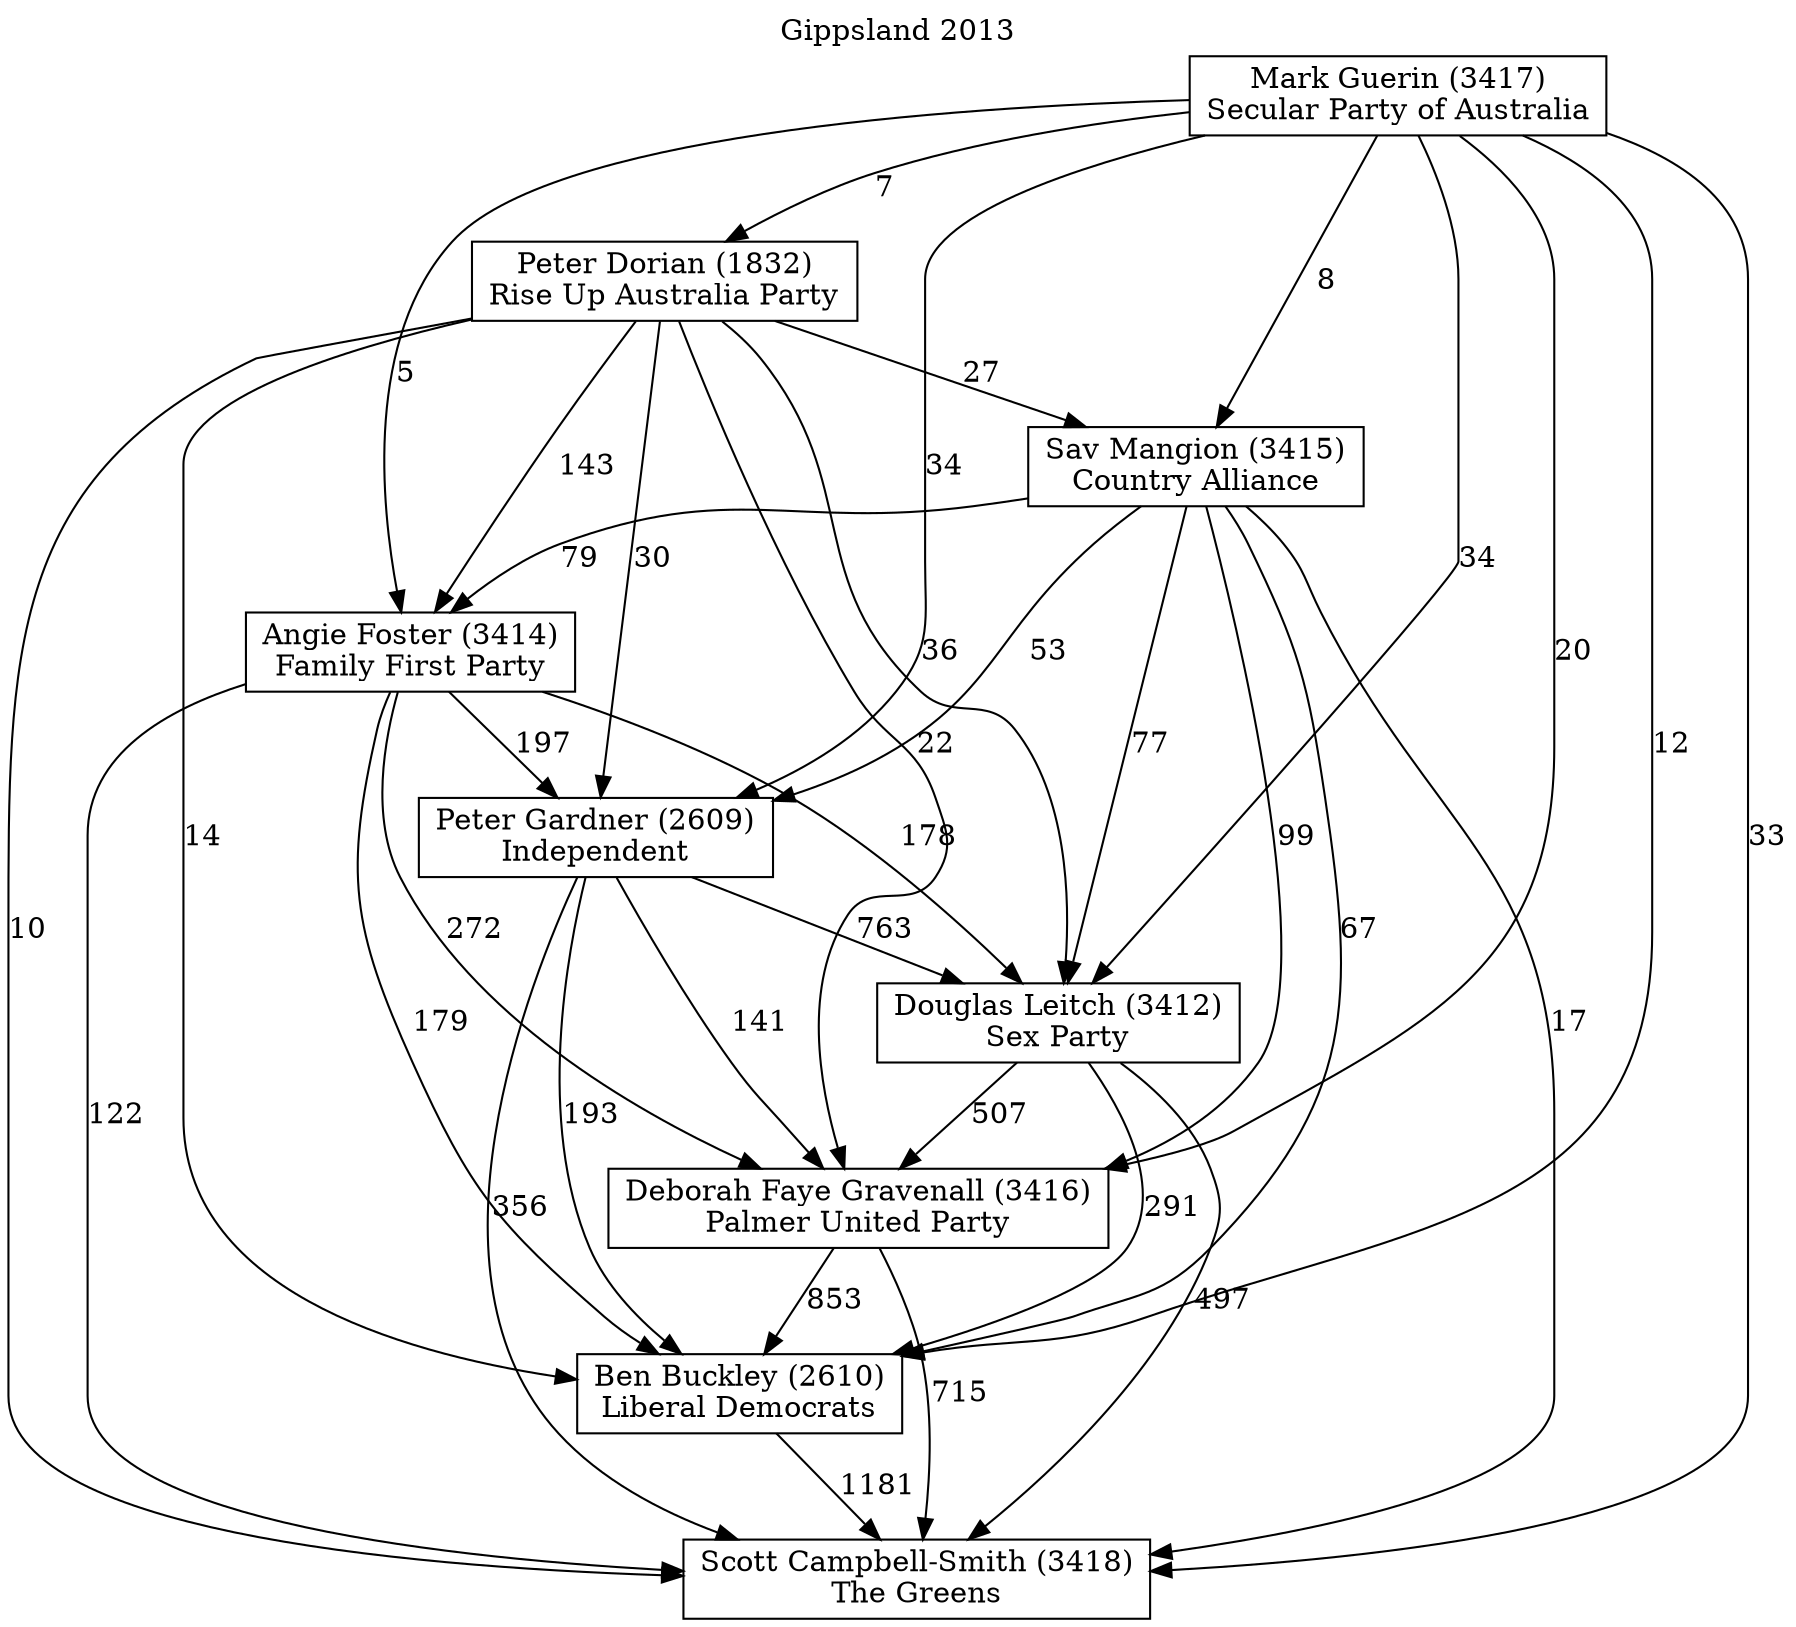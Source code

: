 // House preference flow
digraph "Scott Campbell-Smith (3418)_Gippsland_2013" {
	graph [label="Gippsland 2013" labelloc=t mclimit=10]
	node [shape=box]
	"Scott Campbell-Smith (3418)" [label="Scott Campbell-Smith (3418)
The Greens"]
	"Ben Buckley (2610)" [label="Ben Buckley (2610)
Liberal Democrats"]
	"Deborah Faye Gravenall (3416)" [label="Deborah Faye Gravenall (3416)
Palmer United Party"]
	"Douglas Leitch (3412)" [label="Douglas Leitch (3412)
Sex Party"]
	"Peter Gardner (2609)" [label="Peter Gardner (2609)
Independent"]
	"Angie Foster (3414)" [label="Angie Foster (3414)
Family First Party"]
	"Sav Mangion (3415)" [label="Sav Mangion (3415)
Country Alliance"]
	"Peter Dorian (1832)" [label="Peter Dorian (1832)
Rise Up Australia Party"]
	"Mark Guerin (3417)" [label="Mark Guerin (3417)
Secular Party of Australia"]
	"Scott Campbell-Smith (3418)" [label="Scott Campbell-Smith (3418)
The Greens"]
	"Deborah Faye Gravenall (3416)" [label="Deborah Faye Gravenall (3416)
Palmer United Party"]
	"Douglas Leitch (3412)" [label="Douglas Leitch (3412)
Sex Party"]
	"Peter Gardner (2609)" [label="Peter Gardner (2609)
Independent"]
	"Angie Foster (3414)" [label="Angie Foster (3414)
Family First Party"]
	"Sav Mangion (3415)" [label="Sav Mangion (3415)
Country Alliance"]
	"Peter Dorian (1832)" [label="Peter Dorian (1832)
Rise Up Australia Party"]
	"Mark Guerin (3417)" [label="Mark Guerin (3417)
Secular Party of Australia"]
	"Scott Campbell-Smith (3418)" [label="Scott Campbell-Smith (3418)
The Greens"]
	"Douglas Leitch (3412)" [label="Douglas Leitch (3412)
Sex Party"]
	"Peter Gardner (2609)" [label="Peter Gardner (2609)
Independent"]
	"Angie Foster (3414)" [label="Angie Foster (3414)
Family First Party"]
	"Sav Mangion (3415)" [label="Sav Mangion (3415)
Country Alliance"]
	"Peter Dorian (1832)" [label="Peter Dorian (1832)
Rise Up Australia Party"]
	"Mark Guerin (3417)" [label="Mark Guerin (3417)
Secular Party of Australia"]
	"Scott Campbell-Smith (3418)" [label="Scott Campbell-Smith (3418)
The Greens"]
	"Peter Gardner (2609)" [label="Peter Gardner (2609)
Independent"]
	"Angie Foster (3414)" [label="Angie Foster (3414)
Family First Party"]
	"Sav Mangion (3415)" [label="Sav Mangion (3415)
Country Alliance"]
	"Peter Dorian (1832)" [label="Peter Dorian (1832)
Rise Up Australia Party"]
	"Mark Guerin (3417)" [label="Mark Guerin (3417)
Secular Party of Australia"]
	"Scott Campbell-Smith (3418)" [label="Scott Campbell-Smith (3418)
The Greens"]
	"Angie Foster (3414)" [label="Angie Foster (3414)
Family First Party"]
	"Sav Mangion (3415)" [label="Sav Mangion (3415)
Country Alliance"]
	"Peter Dorian (1832)" [label="Peter Dorian (1832)
Rise Up Australia Party"]
	"Mark Guerin (3417)" [label="Mark Guerin (3417)
Secular Party of Australia"]
	"Scott Campbell-Smith (3418)" [label="Scott Campbell-Smith (3418)
The Greens"]
	"Sav Mangion (3415)" [label="Sav Mangion (3415)
Country Alliance"]
	"Peter Dorian (1832)" [label="Peter Dorian (1832)
Rise Up Australia Party"]
	"Mark Guerin (3417)" [label="Mark Guerin (3417)
Secular Party of Australia"]
	"Scott Campbell-Smith (3418)" [label="Scott Campbell-Smith (3418)
The Greens"]
	"Peter Dorian (1832)" [label="Peter Dorian (1832)
Rise Up Australia Party"]
	"Mark Guerin (3417)" [label="Mark Guerin (3417)
Secular Party of Australia"]
	"Scott Campbell-Smith (3418)" [label="Scott Campbell-Smith (3418)
The Greens"]
	"Mark Guerin (3417)" [label="Mark Guerin (3417)
Secular Party of Australia"]
	"Mark Guerin (3417)" [label="Mark Guerin (3417)
Secular Party of Australia"]
	"Peter Dorian (1832)" [label="Peter Dorian (1832)
Rise Up Australia Party"]
	"Mark Guerin (3417)" [label="Mark Guerin (3417)
Secular Party of Australia"]
	"Mark Guerin (3417)" [label="Mark Guerin (3417)
Secular Party of Australia"]
	"Sav Mangion (3415)" [label="Sav Mangion (3415)
Country Alliance"]
	"Peter Dorian (1832)" [label="Peter Dorian (1832)
Rise Up Australia Party"]
	"Mark Guerin (3417)" [label="Mark Guerin (3417)
Secular Party of Australia"]
	"Sav Mangion (3415)" [label="Sav Mangion (3415)
Country Alliance"]
	"Mark Guerin (3417)" [label="Mark Guerin (3417)
Secular Party of Australia"]
	"Mark Guerin (3417)" [label="Mark Guerin (3417)
Secular Party of Australia"]
	"Peter Dorian (1832)" [label="Peter Dorian (1832)
Rise Up Australia Party"]
	"Mark Guerin (3417)" [label="Mark Guerin (3417)
Secular Party of Australia"]
	"Mark Guerin (3417)" [label="Mark Guerin (3417)
Secular Party of Australia"]
	"Angie Foster (3414)" [label="Angie Foster (3414)
Family First Party"]
	"Sav Mangion (3415)" [label="Sav Mangion (3415)
Country Alliance"]
	"Peter Dorian (1832)" [label="Peter Dorian (1832)
Rise Up Australia Party"]
	"Mark Guerin (3417)" [label="Mark Guerin (3417)
Secular Party of Australia"]
	"Angie Foster (3414)" [label="Angie Foster (3414)
Family First Party"]
	"Peter Dorian (1832)" [label="Peter Dorian (1832)
Rise Up Australia Party"]
	"Mark Guerin (3417)" [label="Mark Guerin (3417)
Secular Party of Australia"]
	"Angie Foster (3414)" [label="Angie Foster (3414)
Family First Party"]
	"Mark Guerin (3417)" [label="Mark Guerin (3417)
Secular Party of Australia"]
	"Mark Guerin (3417)" [label="Mark Guerin (3417)
Secular Party of Australia"]
	"Peter Dorian (1832)" [label="Peter Dorian (1832)
Rise Up Australia Party"]
	"Mark Guerin (3417)" [label="Mark Guerin (3417)
Secular Party of Australia"]
	"Mark Guerin (3417)" [label="Mark Guerin (3417)
Secular Party of Australia"]
	"Sav Mangion (3415)" [label="Sav Mangion (3415)
Country Alliance"]
	"Peter Dorian (1832)" [label="Peter Dorian (1832)
Rise Up Australia Party"]
	"Mark Guerin (3417)" [label="Mark Guerin (3417)
Secular Party of Australia"]
	"Sav Mangion (3415)" [label="Sav Mangion (3415)
Country Alliance"]
	"Mark Guerin (3417)" [label="Mark Guerin (3417)
Secular Party of Australia"]
	"Mark Guerin (3417)" [label="Mark Guerin (3417)
Secular Party of Australia"]
	"Peter Dorian (1832)" [label="Peter Dorian (1832)
Rise Up Australia Party"]
	"Mark Guerin (3417)" [label="Mark Guerin (3417)
Secular Party of Australia"]
	"Mark Guerin (3417)" [label="Mark Guerin (3417)
Secular Party of Australia"]
	"Peter Gardner (2609)" [label="Peter Gardner (2609)
Independent"]
	"Angie Foster (3414)" [label="Angie Foster (3414)
Family First Party"]
	"Sav Mangion (3415)" [label="Sav Mangion (3415)
Country Alliance"]
	"Peter Dorian (1832)" [label="Peter Dorian (1832)
Rise Up Australia Party"]
	"Mark Guerin (3417)" [label="Mark Guerin (3417)
Secular Party of Australia"]
	"Peter Gardner (2609)" [label="Peter Gardner (2609)
Independent"]
	"Sav Mangion (3415)" [label="Sav Mangion (3415)
Country Alliance"]
	"Peter Dorian (1832)" [label="Peter Dorian (1832)
Rise Up Australia Party"]
	"Mark Guerin (3417)" [label="Mark Guerin (3417)
Secular Party of Australia"]
	"Peter Gardner (2609)" [label="Peter Gardner (2609)
Independent"]
	"Peter Dorian (1832)" [label="Peter Dorian (1832)
Rise Up Australia Party"]
	"Mark Guerin (3417)" [label="Mark Guerin (3417)
Secular Party of Australia"]
	"Peter Gardner (2609)" [label="Peter Gardner (2609)
Independent"]
	"Mark Guerin (3417)" [label="Mark Guerin (3417)
Secular Party of Australia"]
	"Mark Guerin (3417)" [label="Mark Guerin (3417)
Secular Party of Australia"]
	"Peter Dorian (1832)" [label="Peter Dorian (1832)
Rise Up Australia Party"]
	"Mark Guerin (3417)" [label="Mark Guerin (3417)
Secular Party of Australia"]
	"Mark Guerin (3417)" [label="Mark Guerin (3417)
Secular Party of Australia"]
	"Sav Mangion (3415)" [label="Sav Mangion (3415)
Country Alliance"]
	"Peter Dorian (1832)" [label="Peter Dorian (1832)
Rise Up Australia Party"]
	"Mark Guerin (3417)" [label="Mark Guerin (3417)
Secular Party of Australia"]
	"Sav Mangion (3415)" [label="Sav Mangion (3415)
Country Alliance"]
	"Mark Guerin (3417)" [label="Mark Guerin (3417)
Secular Party of Australia"]
	"Mark Guerin (3417)" [label="Mark Guerin (3417)
Secular Party of Australia"]
	"Peter Dorian (1832)" [label="Peter Dorian (1832)
Rise Up Australia Party"]
	"Mark Guerin (3417)" [label="Mark Guerin (3417)
Secular Party of Australia"]
	"Mark Guerin (3417)" [label="Mark Guerin (3417)
Secular Party of Australia"]
	"Angie Foster (3414)" [label="Angie Foster (3414)
Family First Party"]
	"Sav Mangion (3415)" [label="Sav Mangion (3415)
Country Alliance"]
	"Peter Dorian (1832)" [label="Peter Dorian (1832)
Rise Up Australia Party"]
	"Mark Guerin (3417)" [label="Mark Guerin (3417)
Secular Party of Australia"]
	"Angie Foster (3414)" [label="Angie Foster (3414)
Family First Party"]
	"Peter Dorian (1832)" [label="Peter Dorian (1832)
Rise Up Australia Party"]
	"Mark Guerin (3417)" [label="Mark Guerin (3417)
Secular Party of Australia"]
	"Angie Foster (3414)" [label="Angie Foster (3414)
Family First Party"]
	"Mark Guerin (3417)" [label="Mark Guerin (3417)
Secular Party of Australia"]
	"Mark Guerin (3417)" [label="Mark Guerin (3417)
Secular Party of Australia"]
	"Peter Dorian (1832)" [label="Peter Dorian (1832)
Rise Up Australia Party"]
	"Mark Guerin (3417)" [label="Mark Guerin (3417)
Secular Party of Australia"]
	"Mark Guerin (3417)" [label="Mark Guerin (3417)
Secular Party of Australia"]
	"Sav Mangion (3415)" [label="Sav Mangion (3415)
Country Alliance"]
	"Peter Dorian (1832)" [label="Peter Dorian (1832)
Rise Up Australia Party"]
	"Mark Guerin (3417)" [label="Mark Guerin (3417)
Secular Party of Australia"]
	"Sav Mangion (3415)" [label="Sav Mangion (3415)
Country Alliance"]
	"Mark Guerin (3417)" [label="Mark Guerin (3417)
Secular Party of Australia"]
	"Mark Guerin (3417)" [label="Mark Guerin (3417)
Secular Party of Australia"]
	"Peter Dorian (1832)" [label="Peter Dorian (1832)
Rise Up Australia Party"]
	"Mark Guerin (3417)" [label="Mark Guerin (3417)
Secular Party of Australia"]
	"Mark Guerin (3417)" [label="Mark Guerin (3417)
Secular Party of Australia"]
	"Douglas Leitch (3412)" [label="Douglas Leitch (3412)
Sex Party"]
	"Peter Gardner (2609)" [label="Peter Gardner (2609)
Independent"]
	"Angie Foster (3414)" [label="Angie Foster (3414)
Family First Party"]
	"Sav Mangion (3415)" [label="Sav Mangion (3415)
Country Alliance"]
	"Peter Dorian (1832)" [label="Peter Dorian (1832)
Rise Up Australia Party"]
	"Mark Guerin (3417)" [label="Mark Guerin (3417)
Secular Party of Australia"]
	"Douglas Leitch (3412)" [label="Douglas Leitch (3412)
Sex Party"]
	"Angie Foster (3414)" [label="Angie Foster (3414)
Family First Party"]
	"Sav Mangion (3415)" [label="Sav Mangion (3415)
Country Alliance"]
	"Peter Dorian (1832)" [label="Peter Dorian (1832)
Rise Up Australia Party"]
	"Mark Guerin (3417)" [label="Mark Guerin (3417)
Secular Party of Australia"]
	"Douglas Leitch (3412)" [label="Douglas Leitch (3412)
Sex Party"]
	"Sav Mangion (3415)" [label="Sav Mangion (3415)
Country Alliance"]
	"Peter Dorian (1832)" [label="Peter Dorian (1832)
Rise Up Australia Party"]
	"Mark Guerin (3417)" [label="Mark Guerin (3417)
Secular Party of Australia"]
	"Douglas Leitch (3412)" [label="Douglas Leitch (3412)
Sex Party"]
	"Peter Dorian (1832)" [label="Peter Dorian (1832)
Rise Up Australia Party"]
	"Mark Guerin (3417)" [label="Mark Guerin (3417)
Secular Party of Australia"]
	"Douglas Leitch (3412)" [label="Douglas Leitch (3412)
Sex Party"]
	"Mark Guerin (3417)" [label="Mark Guerin (3417)
Secular Party of Australia"]
	"Mark Guerin (3417)" [label="Mark Guerin (3417)
Secular Party of Australia"]
	"Peter Dorian (1832)" [label="Peter Dorian (1832)
Rise Up Australia Party"]
	"Mark Guerin (3417)" [label="Mark Guerin (3417)
Secular Party of Australia"]
	"Mark Guerin (3417)" [label="Mark Guerin (3417)
Secular Party of Australia"]
	"Sav Mangion (3415)" [label="Sav Mangion (3415)
Country Alliance"]
	"Peter Dorian (1832)" [label="Peter Dorian (1832)
Rise Up Australia Party"]
	"Mark Guerin (3417)" [label="Mark Guerin (3417)
Secular Party of Australia"]
	"Sav Mangion (3415)" [label="Sav Mangion (3415)
Country Alliance"]
	"Mark Guerin (3417)" [label="Mark Guerin (3417)
Secular Party of Australia"]
	"Mark Guerin (3417)" [label="Mark Guerin (3417)
Secular Party of Australia"]
	"Peter Dorian (1832)" [label="Peter Dorian (1832)
Rise Up Australia Party"]
	"Mark Guerin (3417)" [label="Mark Guerin (3417)
Secular Party of Australia"]
	"Mark Guerin (3417)" [label="Mark Guerin (3417)
Secular Party of Australia"]
	"Angie Foster (3414)" [label="Angie Foster (3414)
Family First Party"]
	"Sav Mangion (3415)" [label="Sav Mangion (3415)
Country Alliance"]
	"Peter Dorian (1832)" [label="Peter Dorian (1832)
Rise Up Australia Party"]
	"Mark Guerin (3417)" [label="Mark Guerin (3417)
Secular Party of Australia"]
	"Angie Foster (3414)" [label="Angie Foster (3414)
Family First Party"]
	"Peter Dorian (1832)" [label="Peter Dorian (1832)
Rise Up Australia Party"]
	"Mark Guerin (3417)" [label="Mark Guerin (3417)
Secular Party of Australia"]
	"Angie Foster (3414)" [label="Angie Foster (3414)
Family First Party"]
	"Mark Guerin (3417)" [label="Mark Guerin (3417)
Secular Party of Australia"]
	"Mark Guerin (3417)" [label="Mark Guerin (3417)
Secular Party of Australia"]
	"Peter Dorian (1832)" [label="Peter Dorian (1832)
Rise Up Australia Party"]
	"Mark Guerin (3417)" [label="Mark Guerin (3417)
Secular Party of Australia"]
	"Mark Guerin (3417)" [label="Mark Guerin (3417)
Secular Party of Australia"]
	"Sav Mangion (3415)" [label="Sav Mangion (3415)
Country Alliance"]
	"Peter Dorian (1832)" [label="Peter Dorian (1832)
Rise Up Australia Party"]
	"Mark Guerin (3417)" [label="Mark Guerin (3417)
Secular Party of Australia"]
	"Sav Mangion (3415)" [label="Sav Mangion (3415)
Country Alliance"]
	"Mark Guerin (3417)" [label="Mark Guerin (3417)
Secular Party of Australia"]
	"Mark Guerin (3417)" [label="Mark Guerin (3417)
Secular Party of Australia"]
	"Peter Dorian (1832)" [label="Peter Dorian (1832)
Rise Up Australia Party"]
	"Mark Guerin (3417)" [label="Mark Guerin (3417)
Secular Party of Australia"]
	"Mark Guerin (3417)" [label="Mark Guerin (3417)
Secular Party of Australia"]
	"Peter Gardner (2609)" [label="Peter Gardner (2609)
Independent"]
	"Angie Foster (3414)" [label="Angie Foster (3414)
Family First Party"]
	"Sav Mangion (3415)" [label="Sav Mangion (3415)
Country Alliance"]
	"Peter Dorian (1832)" [label="Peter Dorian (1832)
Rise Up Australia Party"]
	"Mark Guerin (3417)" [label="Mark Guerin (3417)
Secular Party of Australia"]
	"Peter Gardner (2609)" [label="Peter Gardner (2609)
Independent"]
	"Sav Mangion (3415)" [label="Sav Mangion (3415)
Country Alliance"]
	"Peter Dorian (1832)" [label="Peter Dorian (1832)
Rise Up Australia Party"]
	"Mark Guerin (3417)" [label="Mark Guerin (3417)
Secular Party of Australia"]
	"Peter Gardner (2609)" [label="Peter Gardner (2609)
Independent"]
	"Peter Dorian (1832)" [label="Peter Dorian (1832)
Rise Up Australia Party"]
	"Mark Guerin (3417)" [label="Mark Guerin (3417)
Secular Party of Australia"]
	"Peter Gardner (2609)" [label="Peter Gardner (2609)
Independent"]
	"Mark Guerin (3417)" [label="Mark Guerin (3417)
Secular Party of Australia"]
	"Mark Guerin (3417)" [label="Mark Guerin (3417)
Secular Party of Australia"]
	"Peter Dorian (1832)" [label="Peter Dorian (1832)
Rise Up Australia Party"]
	"Mark Guerin (3417)" [label="Mark Guerin (3417)
Secular Party of Australia"]
	"Mark Guerin (3417)" [label="Mark Guerin (3417)
Secular Party of Australia"]
	"Sav Mangion (3415)" [label="Sav Mangion (3415)
Country Alliance"]
	"Peter Dorian (1832)" [label="Peter Dorian (1832)
Rise Up Australia Party"]
	"Mark Guerin (3417)" [label="Mark Guerin (3417)
Secular Party of Australia"]
	"Sav Mangion (3415)" [label="Sav Mangion (3415)
Country Alliance"]
	"Mark Guerin (3417)" [label="Mark Guerin (3417)
Secular Party of Australia"]
	"Mark Guerin (3417)" [label="Mark Guerin (3417)
Secular Party of Australia"]
	"Peter Dorian (1832)" [label="Peter Dorian (1832)
Rise Up Australia Party"]
	"Mark Guerin (3417)" [label="Mark Guerin (3417)
Secular Party of Australia"]
	"Mark Guerin (3417)" [label="Mark Guerin (3417)
Secular Party of Australia"]
	"Angie Foster (3414)" [label="Angie Foster (3414)
Family First Party"]
	"Sav Mangion (3415)" [label="Sav Mangion (3415)
Country Alliance"]
	"Peter Dorian (1832)" [label="Peter Dorian (1832)
Rise Up Australia Party"]
	"Mark Guerin (3417)" [label="Mark Guerin (3417)
Secular Party of Australia"]
	"Angie Foster (3414)" [label="Angie Foster (3414)
Family First Party"]
	"Peter Dorian (1832)" [label="Peter Dorian (1832)
Rise Up Australia Party"]
	"Mark Guerin (3417)" [label="Mark Guerin (3417)
Secular Party of Australia"]
	"Angie Foster (3414)" [label="Angie Foster (3414)
Family First Party"]
	"Mark Guerin (3417)" [label="Mark Guerin (3417)
Secular Party of Australia"]
	"Mark Guerin (3417)" [label="Mark Guerin (3417)
Secular Party of Australia"]
	"Peter Dorian (1832)" [label="Peter Dorian (1832)
Rise Up Australia Party"]
	"Mark Guerin (3417)" [label="Mark Guerin (3417)
Secular Party of Australia"]
	"Mark Guerin (3417)" [label="Mark Guerin (3417)
Secular Party of Australia"]
	"Sav Mangion (3415)" [label="Sav Mangion (3415)
Country Alliance"]
	"Peter Dorian (1832)" [label="Peter Dorian (1832)
Rise Up Australia Party"]
	"Mark Guerin (3417)" [label="Mark Guerin (3417)
Secular Party of Australia"]
	"Sav Mangion (3415)" [label="Sav Mangion (3415)
Country Alliance"]
	"Mark Guerin (3417)" [label="Mark Guerin (3417)
Secular Party of Australia"]
	"Mark Guerin (3417)" [label="Mark Guerin (3417)
Secular Party of Australia"]
	"Peter Dorian (1832)" [label="Peter Dorian (1832)
Rise Up Australia Party"]
	"Mark Guerin (3417)" [label="Mark Guerin (3417)
Secular Party of Australia"]
	"Mark Guerin (3417)" [label="Mark Guerin (3417)
Secular Party of Australia"]
	"Deborah Faye Gravenall (3416)" [label="Deborah Faye Gravenall (3416)
Palmer United Party"]
	"Douglas Leitch (3412)" [label="Douglas Leitch (3412)
Sex Party"]
	"Peter Gardner (2609)" [label="Peter Gardner (2609)
Independent"]
	"Angie Foster (3414)" [label="Angie Foster (3414)
Family First Party"]
	"Sav Mangion (3415)" [label="Sav Mangion (3415)
Country Alliance"]
	"Peter Dorian (1832)" [label="Peter Dorian (1832)
Rise Up Australia Party"]
	"Mark Guerin (3417)" [label="Mark Guerin (3417)
Secular Party of Australia"]
	"Deborah Faye Gravenall (3416)" [label="Deborah Faye Gravenall (3416)
Palmer United Party"]
	"Peter Gardner (2609)" [label="Peter Gardner (2609)
Independent"]
	"Angie Foster (3414)" [label="Angie Foster (3414)
Family First Party"]
	"Sav Mangion (3415)" [label="Sav Mangion (3415)
Country Alliance"]
	"Peter Dorian (1832)" [label="Peter Dorian (1832)
Rise Up Australia Party"]
	"Mark Guerin (3417)" [label="Mark Guerin (3417)
Secular Party of Australia"]
	"Deborah Faye Gravenall (3416)" [label="Deborah Faye Gravenall (3416)
Palmer United Party"]
	"Angie Foster (3414)" [label="Angie Foster (3414)
Family First Party"]
	"Sav Mangion (3415)" [label="Sav Mangion (3415)
Country Alliance"]
	"Peter Dorian (1832)" [label="Peter Dorian (1832)
Rise Up Australia Party"]
	"Mark Guerin (3417)" [label="Mark Guerin (3417)
Secular Party of Australia"]
	"Deborah Faye Gravenall (3416)" [label="Deborah Faye Gravenall (3416)
Palmer United Party"]
	"Sav Mangion (3415)" [label="Sav Mangion (3415)
Country Alliance"]
	"Peter Dorian (1832)" [label="Peter Dorian (1832)
Rise Up Australia Party"]
	"Mark Guerin (3417)" [label="Mark Guerin (3417)
Secular Party of Australia"]
	"Deborah Faye Gravenall (3416)" [label="Deborah Faye Gravenall (3416)
Palmer United Party"]
	"Peter Dorian (1832)" [label="Peter Dorian (1832)
Rise Up Australia Party"]
	"Mark Guerin (3417)" [label="Mark Guerin (3417)
Secular Party of Australia"]
	"Deborah Faye Gravenall (3416)" [label="Deborah Faye Gravenall (3416)
Palmer United Party"]
	"Mark Guerin (3417)" [label="Mark Guerin (3417)
Secular Party of Australia"]
	"Mark Guerin (3417)" [label="Mark Guerin (3417)
Secular Party of Australia"]
	"Peter Dorian (1832)" [label="Peter Dorian (1832)
Rise Up Australia Party"]
	"Mark Guerin (3417)" [label="Mark Guerin (3417)
Secular Party of Australia"]
	"Mark Guerin (3417)" [label="Mark Guerin (3417)
Secular Party of Australia"]
	"Sav Mangion (3415)" [label="Sav Mangion (3415)
Country Alliance"]
	"Peter Dorian (1832)" [label="Peter Dorian (1832)
Rise Up Australia Party"]
	"Mark Guerin (3417)" [label="Mark Guerin (3417)
Secular Party of Australia"]
	"Sav Mangion (3415)" [label="Sav Mangion (3415)
Country Alliance"]
	"Mark Guerin (3417)" [label="Mark Guerin (3417)
Secular Party of Australia"]
	"Mark Guerin (3417)" [label="Mark Guerin (3417)
Secular Party of Australia"]
	"Peter Dorian (1832)" [label="Peter Dorian (1832)
Rise Up Australia Party"]
	"Mark Guerin (3417)" [label="Mark Guerin (3417)
Secular Party of Australia"]
	"Mark Guerin (3417)" [label="Mark Guerin (3417)
Secular Party of Australia"]
	"Angie Foster (3414)" [label="Angie Foster (3414)
Family First Party"]
	"Sav Mangion (3415)" [label="Sav Mangion (3415)
Country Alliance"]
	"Peter Dorian (1832)" [label="Peter Dorian (1832)
Rise Up Australia Party"]
	"Mark Guerin (3417)" [label="Mark Guerin (3417)
Secular Party of Australia"]
	"Angie Foster (3414)" [label="Angie Foster (3414)
Family First Party"]
	"Peter Dorian (1832)" [label="Peter Dorian (1832)
Rise Up Australia Party"]
	"Mark Guerin (3417)" [label="Mark Guerin (3417)
Secular Party of Australia"]
	"Angie Foster (3414)" [label="Angie Foster (3414)
Family First Party"]
	"Mark Guerin (3417)" [label="Mark Guerin (3417)
Secular Party of Australia"]
	"Mark Guerin (3417)" [label="Mark Guerin (3417)
Secular Party of Australia"]
	"Peter Dorian (1832)" [label="Peter Dorian (1832)
Rise Up Australia Party"]
	"Mark Guerin (3417)" [label="Mark Guerin (3417)
Secular Party of Australia"]
	"Mark Guerin (3417)" [label="Mark Guerin (3417)
Secular Party of Australia"]
	"Sav Mangion (3415)" [label="Sav Mangion (3415)
Country Alliance"]
	"Peter Dorian (1832)" [label="Peter Dorian (1832)
Rise Up Australia Party"]
	"Mark Guerin (3417)" [label="Mark Guerin (3417)
Secular Party of Australia"]
	"Sav Mangion (3415)" [label="Sav Mangion (3415)
Country Alliance"]
	"Mark Guerin (3417)" [label="Mark Guerin (3417)
Secular Party of Australia"]
	"Mark Guerin (3417)" [label="Mark Guerin (3417)
Secular Party of Australia"]
	"Peter Dorian (1832)" [label="Peter Dorian (1832)
Rise Up Australia Party"]
	"Mark Guerin (3417)" [label="Mark Guerin (3417)
Secular Party of Australia"]
	"Mark Guerin (3417)" [label="Mark Guerin (3417)
Secular Party of Australia"]
	"Peter Gardner (2609)" [label="Peter Gardner (2609)
Independent"]
	"Angie Foster (3414)" [label="Angie Foster (3414)
Family First Party"]
	"Sav Mangion (3415)" [label="Sav Mangion (3415)
Country Alliance"]
	"Peter Dorian (1832)" [label="Peter Dorian (1832)
Rise Up Australia Party"]
	"Mark Guerin (3417)" [label="Mark Guerin (3417)
Secular Party of Australia"]
	"Peter Gardner (2609)" [label="Peter Gardner (2609)
Independent"]
	"Sav Mangion (3415)" [label="Sav Mangion (3415)
Country Alliance"]
	"Peter Dorian (1832)" [label="Peter Dorian (1832)
Rise Up Australia Party"]
	"Mark Guerin (3417)" [label="Mark Guerin (3417)
Secular Party of Australia"]
	"Peter Gardner (2609)" [label="Peter Gardner (2609)
Independent"]
	"Peter Dorian (1832)" [label="Peter Dorian (1832)
Rise Up Australia Party"]
	"Mark Guerin (3417)" [label="Mark Guerin (3417)
Secular Party of Australia"]
	"Peter Gardner (2609)" [label="Peter Gardner (2609)
Independent"]
	"Mark Guerin (3417)" [label="Mark Guerin (3417)
Secular Party of Australia"]
	"Mark Guerin (3417)" [label="Mark Guerin (3417)
Secular Party of Australia"]
	"Peter Dorian (1832)" [label="Peter Dorian (1832)
Rise Up Australia Party"]
	"Mark Guerin (3417)" [label="Mark Guerin (3417)
Secular Party of Australia"]
	"Mark Guerin (3417)" [label="Mark Guerin (3417)
Secular Party of Australia"]
	"Sav Mangion (3415)" [label="Sav Mangion (3415)
Country Alliance"]
	"Peter Dorian (1832)" [label="Peter Dorian (1832)
Rise Up Australia Party"]
	"Mark Guerin (3417)" [label="Mark Guerin (3417)
Secular Party of Australia"]
	"Sav Mangion (3415)" [label="Sav Mangion (3415)
Country Alliance"]
	"Mark Guerin (3417)" [label="Mark Guerin (3417)
Secular Party of Australia"]
	"Mark Guerin (3417)" [label="Mark Guerin (3417)
Secular Party of Australia"]
	"Peter Dorian (1832)" [label="Peter Dorian (1832)
Rise Up Australia Party"]
	"Mark Guerin (3417)" [label="Mark Guerin (3417)
Secular Party of Australia"]
	"Mark Guerin (3417)" [label="Mark Guerin (3417)
Secular Party of Australia"]
	"Angie Foster (3414)" [label="Angie Foster (3414)
Family First Party"]
	"Sav Mangion (3415)" [label="Sav Mangion (3415)
Country Alliance"]
	"Peter Dorian (1832)" [label="Peter Dorian (1832)
Rise Up Australia Party"]
	"Mark Guerin (3417)" [label="Mark Guerin (3417)
Secular Party of Australia"]
	"Angie Foster (3414)" [label="Angie Foster (3414)
Family First Party"]
	"Peter Dorian (1832)" [label="Peter Dorian (1832)
Rise Up Australia Party"]
	"Mark Guerin (3417)" [label="Mark Guerin (3417)
Secular Party of Australia"]
	"Angie Foster (3414)" [label="Angie Foster (3414)
Family First Party"]
	"Mark Guerin (3417)" [label="Mark Guerin (3417)
Secular Party of Australia"]
	"Mark Guerin (3417)" [label="Mark Guerin (3417)
Secular Party of Australia"]
	"Peter Dorian (1832)" [label="Peter Dorian (1832)
Rise Up Australia Party"]
	"Mark Guerin (3417)" [label="Mark Guerin (3417)
Secular Party of Australia"]
	"Mark Guerin (3417)" [label="Mark Guerin (3417)
Secular Party of Australia"]
	"Sav Mangion (3415)" [label="Sav Mangion (3415)
Country Alliance"]
	"Peter Dorian (1832)" [label="Peter Dorian (1832)
Rise Up Australia Party"]
	"Mark Guerin (3417)" [label="Mark Guerin (3417)
Secular Party of Australia"]
	"Sav Mangion (3415)" [label="Sav Mangion (3415)
Country Alliance"]
	"Mark Guerin (3417)" [label="Mark Guerin (3417)
Secular Party of Australia"]
	"Mark Guerin (3417)" [label="Mark Guerin (3417)
Secular Party of Australia"]
	"Peter Dorian (1832)" [label="Peter Dorian (1832)
Rise Up Australia Party"]
	"Mark Guerin (3417)" [label="Mark Guerin (3417)
Secular Party of Australia"]
	"Mark Guerin (3417)" [label="Mark Guerin (3417)
Secular Party of Australia"]
	"Douglas Leitch (3412)" [label="Douglas Leitch (3412)
Sex Party"]
	"Peter Gardner (2609)" [label="Peter Gardner (2609)
Independent"]
	"Angie Foster (3414)" [label="Angie Foster (3414)
Family First Party"]
	"Sav Mangion (3415)" [label="Sav Mangion (3415)
Country Alliance"]
	"Peter Dorian (1832)" [label="Peter Dorian (1832)
Rise Up Australia Party"]
	"Mark Guerin (3417)" [label="Mark Guerin (3417)
Secular Party of Australia"]
	"Douglas Leitch (3412)" [label="Douglas Leitch (3412)
Sex Party"]
	"Angie Foster (3414)" [label="Angie Foster (3414)
Family First Party"]
	"Sav Mangion (3415)" [label="Sav Mangion (3415)
Country Alliance"]
	"Peter Dorian (1832)" [label="Peter Dorian (1832)
Rise Up Australia Party"]
	"Mark Guerin (3417)" [label="Mark Guerin (3417)
Secular Party of Australia"]
	"Douglas Leitch (3412)" [label="Douglas Leitch (3412)
Sex Party"]
	"Sav Mangion (3415)" [label="Sav Mangion (3415)
Country Alliance"]
	"Peter Dorian (1832)" [label="Peter Dorian (1832)
Rise Up Australia Party"]
	"Mark Guerin (3417)" [label="Mark Guerin (3417)
Secular Party of Australia"]
	"Douglas Leitch (3412)" [label="Douglas Leitch (3412)
Sex Party"]
	"Peter Dorian (1832)" [label="Peter Dorian (1832)
Rise Up Australia Party"]
	"Mark Guerin (3417)" [label="Mark Guerin (3417)
Secular Party of Australia"]
	"Douglas Leitch (3412)" [label="Douglas Leitch (3412)
Sex Party"]
	"Mark Guerin (3417)" [label="Mark Guerin (3417)
Secular Party of Australia"]
	"Mark Guerin (3417)" [label="Mark Guerin (3417)
Secular Party of Australia"]
	"Peter Dorian (1832)" [label="Peter Dorian (1832)
Rise Up Australia Party"]
	"Mark Guerin (3417)" [label="Mark Guerin (3417)
Secular Party of Australia"]
	"Mark Guerin (3417)" [label="Mark Guerin (3417)
Secular Party of Australia"]
	"Sav Mangion (3415)" [label="Sav Mangion (3415)
Country Alliance"]
	"Peter Dorian (1832)" [label="Peter Dorian (1832)
Rise Up Australia Party"]
	"Mark Guerin (3417)" [label="Mark Guerin (3417)
Secular Party of Australia"]
	"Sav Mangion (3415)" [label="Sav Mangion (3415)
Country Alliance"]
	"Mark Guerin (3417)" [label="Mark Guerin (3417)
Secular Party of Australia"]
	"Mark Guerin (3417)" [label="Mark Guerin (3417)
Secular Party of Australia"]
	"Peter Dorian (1832)" [label="Peter Dorian (1832)
Rise Up Australia Party"]
	"Mark Guerin (3417)" [label="Mark Guerin (3417)
Secular Party of Australia"]
	"Mark Guerin (3417)" [label="Mark Guerin (3417)
Secular Party of Australia"]
	"Angie Foster (3414)" [label="Angie Foster (3414)
Family First Party"]
	"Sav Mangion (3415)" [label="Sav Mangion (3415)
Country Alliance"]
	"Peter Dorian (1832)" [label="Peter Dorian (1832)
Rise Up Australia Party"]
	"Mark Guerin (3417)" [label="Mark Guerin (3417)
Secular Party of Australia"]
	"Angie Foster (3414)" [label="Angie Foster (3414)
Family First Party"]
	"Peter Dorian (1832)" [label="Peter Dorian (1832)
Rise Up Australia Party"]
	"Mark Guerin (3417)" [label="Mark Guerin (3417)
Secular Party of Australia"]
	"Angie Foster (3414)" [label="Angie Foster (3414)
Family First Party"]
	"Mark Guerin (3417)" [label="Mark Guerin (3417)
Secular Party of Australia"]
	"Mark Guerin (3417)" [label="Mark Guerin (3417)
Secular Party of Australia"]
	"Peter Dorian (1832)" [label="Peter Dorian (1832)
Rise Up Australia Party"]
	"Mark Guerin (3417)" [label="Mark Guerin (3417)
Secular Party of Australia"]
	"Mark Guerin (3417)" [label="Mark Guerin (3417)
Secular Party of Australia"]
	"Sav Mangion (3415)" [label="Sav Mangion (3415)
Country Alliance"]
	"Peter Dorian (1832)" [label="Peter Dorian (1832)
Rise Up Australia Party"]
	"Mark Guerin (3417)" [label="Mark Guerin (3417)
Secular Party of Australia"]
	"Sav Mangion (3415)" [label="Sav Mangion (3415)
Country Alliance"]
	"Mark Guerin (3417)" [label="Mark Guerin (3417)
Secular Party of Australia"]
	"Mark Guerin (3417)" [label="Mark Guerin (3417)
Secular Party of Australia"]
	"Peter Dorian (1832)" [label="Peter Dorian (1832)
Rise Up Australia Party"]
	"Mark Guerin (3417)" [label="Mark Guerin (3417)
Secular Party of Australia"]
	"Mark Guerin (3417)" [label="Mark Guerin (3417)
Secular Party of Australia"]
	"Peter Gardner (2609)" [label="Peter Gardner (2609)
Independent"]
	"Angie Foster (3414)" [label="Angie Foster (3414)
Family First Party"]
	"Sav Mangion (3415)" [label="Sav Mangion (3415)
Country Alliance"]
	"Peter Dorian (1832)" [label="Peter Dorian (1832)
Rise Up Australia Party"]
	"Mark Guerin (3417)" [label="Mark Guerin (3417)
Secular Party of Australia"]
	"Peter Gardner (2609)" [label="Peter Gardner (2609)
Independent"]
	"Sav Mangion (3415)" [label="Sav Mangion (3415)
Country Alliance"]
	"Peter Dorian (1832)" [label="Peter Dorian (1832)
Rise Up Australia Party"]
	"Mark Guerin (3417)" [label="Mark Guerin (3417)
Secular Party of Australia"]
	"Peter Gardner (2609)" [label="Peter Gardner (2609)
Independent"]
	"Peter Dorian (1832)" [label="Peter Dorian (1832)
Rise Up Australia Party"]
	"Mark Guerin (3417)" [label="Mark Guerin (3417)
Secular Party of Australia"]
	"Peter Gardner (2609)" [label="Peter Gardner (2609)
Independent"]
	"Mark Guerin (3417)" [label="Mark Guerin (3417)
Secular Party of Australia"]
	"Mark Guerin (3417)" [label="Mark Guerin (3417)
Secular Party of Australia"]
	"Peter Dorian (1832)" [label="Peter Dorian (1832)
Rise Up Australia Party"]
	"Mark Guerin (3417)" [label="Mark Guerin (3417)
Secular Party of Australia"]
	"Mark Guerin (3417)" [label="Mark Guerin (3417)
Secular Party of Australia"]
	"Sav Mangion (3415)" [label="Sav Mangion (3415)
Country Alliance"]
	"Peter Dorian (1832)" [label="Peter Dorian (1832)
Rise Up Australia Party"]
	"Mark Guerin (3417)" [label="Mark Guerin (3417)
Secular Party of Australia"]
	"Sav Mangion (3415)" [label="Sav Mangion (3415)
Country Alliance"]
	"Mark Guerin (3417)" [label="Mark Guerin (3417)
Secular Party of Australia"]
	"Mark Guerin (3417)" [label="Mark Guerin (3417)
Secular Party of Australia"]
	"Peter Dorian (1832)" [label="Peter Dorian (1832)
Rise Up Australia Party"]
	"Mark Guerin (3417)" [label="Mark Guerin (3417)
Secular Party of Australia"]
	"Mark Guerin (3417)" [label="Mark Guerin (3417)
Secular Party of Australia"]
	"Angie Foster (3414)" [label="Angie Foster (3414)
Family First Party"]
	"Sav Mangion (3415)" [label="Sav Mangion (3415)
Country Alliance"]
	"Peter Dorian (1832)" [label="Peter Dorian (1832)
Rise Up Australia Party"]
	"Mark Guerin (3417)" [label="Mark Guerin (3417)
Secular Party of Australia"]
	"Angie Foster (3414)" [label="Angie Foster (3414)
Family First Party"]
	"Peter Dorian (1832)" [label="Peter Dorian (1832)
Rise Up Australia Party"]
	"Mark Guerin (3417)" [label="Mark Guerin (3417)
Secular Party of Australia"]
	"Angie Foster (3414)" [label="Angie Foster (3414)
Family First Party"]
	"Mark Guerin (3417)" [label="Mark Guerin (3417)
Secular Party of Australia"]
	"Mark Guerin (3417)" [label="Mark Guerin (3417)
Secular Party of Australia"]
	"Peter Dorian (1832)" [label="Peter Dorian (1832)
Rise Up Australia Party"]
	"Mark Guerin (3417)" [label="Mark Guerin (3417)
Secular Party of Australia"]
	"Mark Guerin (3417)" [label="Mark Guerin (3417)
Secular Party of Australia"]
	"Sav Mangion (3415)" [label="Sav Mangion (3415)
Country Alliance"]
	"Peter Dorian (1832)" [label="Peter Dorian (1832)
Rise Up Australia Party"]
	"Mark Guerin (3417)" [label="Mark Guerin (3417)
Secular Party of Australia"]
	"Sav Mangion (3415)" [label="Sav Mangion (3415)
Country Alliance"]
	"Mark Guerin (3417)" [label="Mark Guerin (3417)
Secular Party of Australia"]
	"Mark Guerin (3417)" [label="Mark Guerin (3417)
Secular Party of Australia"]
	"Peter Dorian (1832)" [label="Peter Dorian (1832)
Rise Up Australia Party"]
	"Mark Guerin (3417)" [label="Mark Guerin (3417)
Secular Party of Australia"]
	"Mark Guerin (3417)" [label="Mark Guerin (3417)
Secular Party of Australia"]
	"Ben Buckley (2610)" [label="Ben Buckley (2610)
Liberal Democrats"]
	"Deborah Faye Gravenall (3416)" [label="Deborah Faye Gravenall (3416)
Palmer United Party"]
	"Douglas Leitch (3412)" [label="Douglas Leitch (3412)
Sex Party"]
	"Peter Gardner (2609)" [label="Peter Gardner (2609)
Independent"]
	"Angie Foster (3414)" [label="Angie Foster (3414)
Family First Party"]
	"Sav Mangion (3415)" [label="Sav Mangion (3415)
Country Alliance"]
	"Peter Dorian (1832)" [label="Peter Dorian (1832)
Rise Up Australia Party"]
	"Mark Guerin (3417)" [label="Mark Guerin (3417)
Secular Party of Australia"]
	"Ben Buckley (2610)" [label="Ben Buckley (2610)
Liberal Democrats"]
	"Douglas Leitch (3412)" [label="Douglas Leitch (3412)
Sex Party"]
	"Peter Gardner (2609)" [label="Peter Gardner (2609)
Independent"]
	"Angie Foster (3414)" [label="Angie Foster (3414)
Family First Party"]
	"Sav Mangion (3415)" [label="Sav Mangion (3415)
Country Alliance"]
	"Peter Dorian (1832)" [label="Peter Dorian (1832)
Rise Up Australia Party"]
	"Mark Guerin (3417)" [label="Mark Guerin (3417)
Secular Party of Australia"]
	"Ben Buckley (2610)" [label="Ben Buckley (2610)
Liberal Democrats"]
	"Peter Gardner (2609)" [label="Peter Gardner (2609)
Independent"]
	"Angie Foster (3414)" [label="Angie Foster (3414)
Family First Party"]
	"Sav Mangion (3415)" [label="Sav Mangion (3415)
Country Alliance"]
	"Peter Dorian (1832)" [label="Peter Dorian (1832)
Rise Up Australia Party"]
	"Mark Guerin (3417)" [label="Mark Guerin (3417)
Secular Party of Australia"]
	"Ben Buckley (2610)" [label="Ben Buckley (2610)
Liberal Democrats"]
	"Angie Foster (3414)" [label="Angie Foster (3414)
Family First Party"]
	"Sav Mangion (3415)" [label="Sav Mangion (3415)
Country Alliance"]
	"Peter Dorian (1832)" [label="Peter Dorian (1832)
Rise Up Australia Party"]
	"Mark Guerin (3417)" [label="Mark Guerin (3417)
Secular Party of Australia"]
	"Ben Buckley (2610)" [label="Ben Buckley (2610)
Liberal Democrats"]
	"Sav Mangion (3415)" [label="Sav Mangion (3415)
Country Alliance"]
	"Peter Dorian (1832)" [label="Peter Dorian (1832)
Rise Up Australia Party"]
	"Mark Guerin (3417)" [label="Mark Guerin (3417)
Secular Party of Australia"]
	"Ben Buckley (2610)" [label="Ben Buckley (2610)
Liberal Democrats"]
	"Peter Dorian (1832)" [label="Peter Dorian (1832)
Rise Up Australia Party"]
	"Mark Guerin (3417)" [label="Mark Guerin (3417)
Secular Party of Australia"]
	"Ben Buckley (2610)" [label="Ben Buckley (2610)
Liberal Democrats"]
	"Mark Guerin (3417)" [label="Mark Guerin (3417)
Secular Party of Australia"]
	"Mark Guerin (3417)" [label="Mark Guerin (3417)
Secular Party of Australia"]
	"Peter Dorian (1832)" [label="Peter Dorian (1832)
Rise Up Australia Party"]
	"Mark Guerin (3417)" [label="Mark Guerin (3417)
Secular Party of Australia"]
	"Mark Guerin (3417)" [label="Mark Guerin (3417)
Secular Party of Australia"]
	"Sav Mangion (3415)" [label="Sav Mangion (3415)
Country Alliance"]
	"Peter Dorian (1832)" [label="Peter Dorian (1832)
Rise Up Australia Party"]
	"Mark Guerin (3417)" [label="Mark Guerin (3417)
Secular Party of Australia"]
	"Sav Mangion (3415)" [label="Sav Mangion (3415)
Country Alliance"]
	"Mark Guerin (3417)" [label="Mark Guerin (3417)
Secular Party of Australia"]
	"Mark Guerin (3417)" [label="Mark Guerin (3417)
Secular Party of Australia"]
	"Peter Dorian (1832)" [label="Peter Dorian (1832)
Rise Up Australia Party"]
	"Mark Guerin (3417)" [label="Mark Guerin (3417)
Secular Party of Australia"]
	"Mark Guerin (3417)" [label="Mark Guerin (3417)
Secular Party of Australia"]
	"Angie Foster (3414)" [label="Angie Foster (3414)
Family First Party"]
	"Sav Mangion (3415)" [label="Sav Mangion (3415)
Country Alliance"]
	"Peter Dorian (1832)" [label="Peter Dorian (1832)
Rise Up Australia Party"]
	"Mark Guerin (3417)" [label="Mark Guerin (3417)
Secular Party of Australia"]
	"Angie Foster (3414)" [label="Angie Foster (3414)
Family First Party"]
	"Peter Dorian (1832)" [label="Peter Dorian (1832)
Rise Up Australia Party"]
	"Mark Guerin (3417)" [label="Mark Guerin (3417)
Secular Party of Australia"]
	"Angie Foster (3414)" [label="Angie Foster (3414)
Family First Party"]
	"Mark Guerin (3417)" [label="Mark Guerin (3417)
Secular Party of Australia"]
	"Mark Guerin (3417)" [label="Mark Guerin (3417)
Secular Party of Australia"]
	"Peter Dorian (1832)" [label="Peter Dorian (1832)
Rise Up Australia Party"]
	"Mark Guerin (3417)" [label="Mark Guerin (3417)
Secular Party of Australia"]
	"Mark Guerin (3417)" [label="Mark Guerin (3417)
Secular Party of Australia"]
	"Sav Mangion (3415)" [label="Sav Mangion (3415)
Country Alliance"]
	"Peter Dorian (1832)" [label="Peter Dorian (1832)
Rise Up Australia Party"]
	"Mark Guerin (3417)" [label="Mark Guerin (3417)
Secular Party of Australia"]
	"Sav Mangion (3415)" [label="Sav Mangion (3415)
Country Alliance"]
	"Mark Guerin (3417)" [label="Mark Guerin (3417)
Secular Party of Australia"]
	"Mark Guerin (3417)" [label="Mark Guerin (3417)
Secular Party of Australia"]
	"Peter Dorian (1832)" [label="Peter Dorian (1832)
Rise Up Australia Party"]
	"Mark Guerin (3417)" [label="Mark Guerin (3417)
Secular Party of Australia"]
	"Mark Guerin (3417)" [label="Mark Guerin (3417)
Secular Party of Australia"]
	"Peter Gardner (2609)" [label="Peter Gardner (2609)
Independent"]
	"Angie Foster (3414)" [label="Angie Foster (3414)
Family First Party"]
	"Sav Mangion (3415)" [label="Sav Mangion (3415)
Country Alliance"]
	"Peter Dorian (1832)" [label="Peter Dorian (1832)
Rise Up Australia Party"]
	"Mark Guerin (3417)" [label="Mark Guerin (3417)
Secular Party of Australia"]
	"Peter Gardner (2609)" [label="Peter Gardner (2609)
Independent"]
	"Sav Mangion (3415)" [label="Sav Mangion (3415)
Country Alliance"]
	"Peter Dorian (1832)" [label="Peter Dorian (1832)
Rise Up Australia Party"]
	"Mark Guerin (3417)" [label="Mark Guerin (3417)
Secular Party of Australia"]
	"Peter Gardner (2609)" [label="Peter Gardner (2609)
Independent"]
	"Peter Dorian (1832)" [label="Peter Dorian (1832)
Rise Up Australia Party"]
	"Mark Guerin (3417)" [label="Mark Guerin (3417)
Secular Party of Australia"]
	"Peter Gardner (2609)" [label="Peter Gardner (2609)
Independent"]
	"Mark Guerin (3417)" [label="Mark Guerin (3417)
Secular Party of Australia"]
	"Mark Guerin (3417)" [label="Mark Guerin (3417)
Secular Party of Australia"]
	"Peter Dorian (1832)" [label="Peter Dorian (1832)
Rise Up Australia Party"]
	"Mark Guerin (3417)" [label="Mark Guerin (3417)
Secular Party of Australia"]
	"Mark Guerin (3417)" [label="Mark Guerin (3417)
Secular Party of Australia"]
	"Sav Mangion (3415)" [label="Sav Mangion (3415)
Country Alliance"]
	"Peter Dorian (1832)" [label="Peter Dorian (1832)
Rise Up Australia Party"]
	"Mark Guerin (3417)" [label="Mark Guerin (3417)
Secular Party of Australia"]
	"Sav Mangion (3415)" [label="Sav Mangion (3415)
Country Alliance"]
	"Mark Guerin (3417)" [label="Mark Guerin (3417)
Secular Party of Australia"]
	"Mark Guerin (3417)" [label="Mark Guerin (3417)
Secular Party of Australia"]
	"Peter Dorian (1832)" [label="Peter Dorian (1832)
Rise Up Australia Party"]
	"Mark Guerin (3417)" [label="Mark Guerin (3417)
Secular Party of Australia"]
	"Mark Guerin (3417)" [label="Mark Guerin (3417)
Secular Party of Australia"]
	"Angie Foster (3414)" [label="Angie Foster (3414)
Family First Party"]
	"Sav Mangion (3415)" [label="Sav Mangion (3415)
Country Alliance"]
	"Peter Dorian (1832)" [label="Peter Dorian (1832)
Rise Up Australia Party"]
	"Mark Guerin (3417)" [label="Mark Guerin (3417)
Secular Party of Australia"]
	"Angie Foster (3414)" [label="Angie Foster (3414)
Family First Party"]
	"Peter Dorian (1832)" [label="Peter Dorian (1832)
Rise Up Australia Party"]
	"Mark Guerin (3417)" [label="Mark Guerin (3417)
Secular Party of Australia"]
	"Angie Foster (3414)" [label="Angie Foster (3414)
Family First Party"]
	"Mark Guerin (3417)" [label="Mark Guerin (3417)
Secular Party of Australia"]
	"Mark Guerin (3417)" [label="Mark Guerin (3417)
Secular Party of Australia"]
	"Peter Dorian (1832)" [label="Peter Dorian (1832)
Rise Up Australia Party"]
	"Mark Guerin (3417)" [label="Mark Guerin (3417)
Secular Party of Australia"]
	"Mark Guerin (3417)" [label="Mark Guerin (3417)
Secular Party of Australia"]
	"Sav Mangion (3415)" [label="Sav Mangion (3415)
Country Alliance"]
	"Peter Dorian (1832)" [label="Peter Dorian (1832)
Rise Up Australia Party"]
	"Mark Guerin (3417)" [label="Mark Guerin (3417)
Secular Party of Australia"]
	"Sav Mangion (3415)" [label="Sav Mangion (3415)
Country Alliance"]
	"Mark Guerin (3417)" [label="Mark Guerin (3417)
Secular Party of Australia"]
	"Mark Guerin (3417)" [label="Mark Guerin (3417)
Secular Party of Australia"]
	"Peter Dorian (1832)" [label="Peter Dorian (1832)
Rise Up Australia Party"]
	"Mark Guerin (3417)" [label="Mark Guerin (3417)
Secular Party of Australia"]
	"Mark Guerin (3417)" [label="Mark Guerin (3417)
Secular Party of Australia"]
	"Douglas Leitch (3412)" [label="Douglas Leitch (3412)
Sex Party"]
	"Peter Gardner (2609)" [label="Peter Gardner (2609)
Independent"]
	"Angie Foster (3414)" [label="Angie Foster (3414)
Family First Party"]
	"Sav Mangion (3415)" [label="Sav Mangion (3415)
Country Alliance"]
	"Peter Dorian (1832)" [label="Peter Dorian (1832)
Rise Up Australia Party"]
	"Mark Guerin (3417)" [label="Mark Guerin (3417)
Secular Party of Australia"]
	"Douglas Leitch (3412)" [label="Douglas Leitch (3412)
Sex Party"]
	"Angie Foster (3414)" [label="Angie Foster (3414)
Family First Party"]
	"Sav Mangion (3415)" [label="Sav Mangion (3415)
Country Alliance"]
	"Peter Dorian (1832)" [label="Peter Dorian (1832)
Rise Up Australia Party"]
	"Mark Guerin (3417)" [label="Mark Guerin (3417)
Secular Party of Australia"]
	"Douglas Leitch (3412)" [label="Douglas Leitch (3412)
Sex Party"]
	"Sav Mangion (3415)" [label="Sav Mangion (3415)
Country Alliance"]
	"Peter Dorian (1832)" [label="Peter Dorian (1832)
Rise Up Australia Party"]
	"Mark Guerin (3417)" [label="Mark Guerin (3417)
Secular Party of Australia"]
	"Douglas Leitch (3412)" [label="Douglas Leitch (3412)
Sex Party"]
	"Peter Dorian (1832)" [label="Peter Dorian (1832)
Rise Up Australia Party"]
	"Mark Guerin (3417)" [label="Mark Guerin (3417)
Secular Party of Australia"]
	"Douglas Leitch (3412)" [label="Douglas Leitch (3412)
Sex Party"]
	"Mark Guerin (3417)" [label="Mark Guerin (3417)
Secular Party of Australia"]
	"Mark Guerin (3417)" [label="Mark Guerin (3417)
Secular Party of Australia"]
	"Peter Dorian (1832)" [label="Peter Dorian (1832)
Rise Up Australia Party"]
	"Mark Guerin (3417)" [label="Mark Guerin (3417)
Secular Party of Australia"]
	"Mark Guerin (3417)" [label="Mark Guerin (3417)
Secular Party of Australia"]
	"Sav Mangion (3415)" [label="Sav Mangion (3415)
Country Alliance"]
	"Peter Dorian (1832)" [label="Peter Dorian (1832)
Rise Up Australia Party"]
	"Mark Guerin (3417)" [label="Mark Guerin (3417)
Secular Party of Australia"]
	"Sav Mangion (3415)" [label="Sav Mangion (3415)
Country Alliance"]
	"Mark Guerin (3417)" [label="Mark Guerin (3417)
Secular Party of Australia"]
	"Mark Guerin (3417)" [label="Mark Guerin (3417)
Secular Party of Australia"]
	"Peter Dorian (1832)" [label="Peter Dorian (1832)
Rise Up Australia Party"]
	"Mark Guerin (3417)" [label="Mark Guerin (3417)
Secular Party of Australia"]
	"Mark Guerin (3417)" [label="Mark Guerin (3417)
Secular Party of Australia"]
	"Angie Foster (3414)" [label="Angie Foster (3414)
Family First Party"]
	"Sav Mangion (3415)" [label="Sav Mangion (3415)
Country Alliance"]
	"Peter Dorian (1832)" [label="Peter Dorian (1832)
Rise Up Australia Party"]
	"Mark Guerin (3417)" [label="Mark Guerin (3417)
Secular Party of Australia"]
	"Angie Foster (3414)" [label="Angie Foster (3414)
Family First Party"]
	"Peter Dorian (1832)" [label="Peter Dorian (1832)
Rise Up Australia Party"]
	"Mark Guerin (3417)" [label="Mark Guerin (3417)
Secular Party of Australia"]
	"Angie Foster (3414)" [label="Angie Foster (3414)
Family First Party"]
	"Mark Guerin (3417)" [label="Mark Guerin (3417)
Secular Party of Australia"]
	"Mark Guerin (3417)" [label="Mark Guerin (3417)
Secular Party of Australia"]
	"Peter Dorian (1832)" [label="Peter Dorian (1832)
Rise Up Australia Party"]
	"Mark Guerin (3417)" [label="Mark Guerin (3417)
Secular Party of Australia"]
	"Mark Guerin (3417)" [label="Mark Guerin (3417)
Secular Party of Australia"]
	"Sav Mangion (3415)" [label="Sav Mangion (3415)
Country Alliance"]
	"Peter Dorian (1832)" [label="Peter Dorian (1832)
Rise Up Australia Party"]
	"Mark Guerin (3417)" [label="Mark Guerin (3417)
Secular Party of Australia"]
	"Sav Mangion (3415)" [label="Sav Mangion (3415)
Country Alliance"]
	"Mark Guerin (3417)" [label="Mark Guerin (3417)
Secular Party of Australia"]
	"Mark Guerin (3417)" [label="Mark Guerin (3417)
Secular Party of Australia"]
	"Peter Dorian (1832)" [label="Peter Dorian (1832)
Rise Up Australia Party"]
	"Mark Guerin (3417)" [label="Mark Guerin (3417)
Secular Party of Australia"]
	"Mark Guerin (3417)" [label="Mark Guerin (3417)
Secular Party of Australia"]
	"Peter Gardner (2609)" [label="Peter Gardner (2609)
Independent"]
	"Angie Foster (3414)" [label="Angie Foster (3414)
Family First Party"]
	"Sav Mangion (3415)" [label="Sav Mangion (3415)
Country Alliance"]
	"Peter Dorian (1832)" [label="Peter Dorian (1832)
Rise Up Australia Party"]
	"Mark Guerin (3417)" [label="Mark Guerin (3417)
Secular Party of Australia"]
	"Peter Gardner (2609)" [label="Peter Gardner (2609)
Independent"]
	"Sav Mangion (3415)" [label="Sav Mangion (3415)
Country Alliance"]
	"Peter Dorian (1832)" [label="Peter Dorian (1832)
Rise Up Australia Party"]
	"Mark Guerin (3417)" [label="Mark Guerin (3417)
Secular Party of Australia"]
	"Peter Gardner (2609)" [label="Peter Gardner (2609)
Independent"]
	"Peter Dorian (1832)" [label="Peter Dorian (1832)
Rise Up Australia Party"]
	"Mark Guerin (3417)" [label="Mark Guerin (3417)
Secular Party of Australia"]
	"Peter Gardner (2609)" [label="Peter Gardner (2609)
Independent"]
	"Mark Guerin (3417)" [label="Mark Guerin (3417)
Secular Party of Australia"]
	"Mark Guerin (3417)" [label="Mark Guerin (3417)
Secular Party of Australia"]
	"Peter Dorian (1832)" [label="Peter Dorian (1832)
Rise Up Australia Party"]
	"Mark Guerin (3417)" [label="Mark Guerin (3417)
Secular Party of Australia"]
	"Mark Guerin (3417)" [label="Mark Guerin (3417)
Secular Party of Australia"]
	"Sav Mangion (3415)" [label="Sav Mangion (3415)
Country Alliance"]
	"Peter Dorian (1832)" [label="Peter Dorian (1832)
Rise Up Australia Party"]
	"Mark Guerin (3417)" [label="Mark Guerin (3417)
Secular Party of Australia"]
	"Sav Mangion (3415)" [label="Sav Mangion (3415)
Country Alliance"]
	"Mark Guerin (3417)" [label="Mark Guerin (3417)
Secular Party of Australia"]
	"Mark Guerin (3417)" [label="Mark Guerin (3417)
Secular Party of Australia"]
	"Peter Dorian (1832)" [label="Peter Dorian (1832)
Rise Up Australia Party"]
	"Mark Guerin (3417)" [label="Mark Guerin (3417)
Secular Party of Australia"]
	"Mark Guerin (3417)" [label="Mark Guerin (3417)
Secular Party of Australia"]
	"Angie Foster (3414)" [label="Angie Foster (3414)
Family First Party"]
	"Sav Mangion (3415)" [label="Sav Mangion (3415)
Country Alliance"]
	"Peter Dorian (1832)" [label="Peter Dorian (1832)
Rise Up Australia Party"]
	"Mark Guerin (3417)" [label="Mark Guerin (3417)
Secular Party of Australia"]
	"Angie Foster (3414)" [label="Angie Foster (3414)
Family First Party"]
	"Peter Dorian (1832)" [label="Peter Dorian (1832)
Rise Up Australia Party"]
	"Mark Guerin (3417)" [label="Mark Guerin (3417)
Secular Party of Australia"]
	"Angie Foster (3414)" [label="Angie Foster (3414)
Family First Party"]
	"Mark Guerin (3417)" [label="Mark Guerin (3417)
Secular Party of Australia"]
	"Mark Guerin (3417)" [label="Mark Guerin (3417)
Secular Party of Australia"]
	"Peter Dorian (1832)" [label="Peter Dorian (1832)
Rise Up Australia Party"]
	"Mark Guerin (3417)" [label="Mark Guerin (3417)
Secular Party of Australia"]
	"Mark Guerin (3417)" [label="Mark Guerin (3417)
Secular Party of Australia"]
	"Sav Mangion (3415)" [label="Sav Mangion (3415)
Country Alliance"]
	"Peter Dorian (1832)" [label="Peter Dorian (1832)
Rise Up Australia Party"]
	"Mark Guerin (3417)" [label="Mark Guerin (3417)
Secular Party of Australia"]
	"Sav Mangion (3415)" [label="Sav Mangion (3415)
Country Alliance"]
	"Mark Guerin (3417)" [label="Mark Guerin (3417)
Secular Party of Australia"]
	"Mark Guerin (3417)" [label="Mark Guerin (3417)
Secular Party of Australia"]
	"Peter Dorian (1832)" [label="Peter Dorian (1832)
Rise Up Australia Party"]
	"Mark Guerin (3417)" [label="Mark Guerin (3417)
Secular Party of Australia"]
	"Mark Guerin (3417)" [label="Mark Guerin (3417)
Secular Party of Australia"]
	"Deborah Faye Gravenall (3416)" [label="Deborah Faye Gravenall (3416)
Palmer United Party"]
	"Douglas Leitch (3412)" [label="Douglas Leitch (3412)
Sex Party"]
	"Peter Gardner (2609)" [label="Peter Gardner (2609)
Independent"]
	"Angie Foster (3414)" [label="Angie Foster (3414)
Family First Party"]
	"Sav Mangion (3415)" [label="Sav Mangion (3415)
Country Alliance"]
	"Peter Dorian (1832)" [label="Peter Dorian (1832)
Rise Up Australia Party"]
	"Mark Guerin (3417)" [label="Mark Guerin (3417)
Secular Party of Australia"]
	"Deborah Faye Gravenall (3416)" [label="Deborah Faye Gravenall (3416)
Palmer United Party"]
	"Peter Gardner (2609)" [label="Peter Gardner (2609)
Independent"]
	"Angie Foster (3414)" [label="Angie Foster (3414)
Family First Party"]
	"Sav Mangion (3415)" [label="Sav Mangion (3415)
Country Alliance"]
	"Peter Dorian (1832)" [label="Peter Dorian (1832)
Rise Up Australia Party"]
	"Mark Guerin (3417)" [label="Mark Guerin (3417)
Secular Party of Australia"]
	"Deborah Faye Gravenall (3416)" [label="Deborah Faye Gravenall (3416)
Palmer United Party"]
	"Angie Foster (3414)" [label="Angie Foster (3414)
Family First Party"]
	"Sav Mangion (3415)" [label="Sav Mangion (3415)
Country Alliance"]
	"Peter Dorian (1832)" [label="Peter Dorian (1832)
Rise Up Australia Party"]
	"Mark Guerin (3417)" [label="Mark Guerin (3417)
Secular Party of Australia"]
	"Deborah Faye Gravenall (3416)" [label="Deborah Faye Gravenall (3416)
Palmer United Party"]
	"Sav Mangion (3415)" [label="Sav Mangion (3415)
Country Alliance"]
	"Peter Dorian (1832)" [label="Peter Dorian (1832)
Rise Up Australia Party"]
	"Mark Guerin (3417)" [label="Mark Guerin (3417)
Secular Party of Australia"]
	"Deborah Faye Gravenall (3416)" [label="Deborah Faye Gravenall (3416)
Palmer United Party"]
	"Peter Dorian (1832)" [label="Peter Dorian (1832)
Rise Up Australia Party"]
	"Mark Guerin (3417)" [label="Mark Guerin (3417)
Secular Party of Australia"]
	"Deborah Faye Gravenall (3416)" [label="Deborah Faye Gravenall (3416)
Palmer United Party"]
	"Mark Guerin (3417)" [label="Mark Guerin (3417)
Secular Party of Australia"]
	"Mark Guerin (3417)" [label="Mark Guerin (3417)
Secular Party of Australia"]
	"Peter Dorian (1832)" [label="Peter Dorian (1832)
Rise Up Australia Party"]
	"Mark Guerin (3417)" [label="Mark Guerin (3417)
Secular Party of Australia"]
	"Mark Guerin (3417)" [label="Mark Guerin (3417)
Secular Party of Australia"]
	"Sav Mangion (3415)" [label="Sav Mangion (3415)
Country Alliance"]
	"Peter Dorian (1832)" [label="Peter Dorian (1832)
Rise Up Australia Party"]
	"Mark Guerin (3417)" [label="Mark Guerin (3417)
Secular Party of Australia"]
	"Sav Mangion (3415)" [label="Sav Mangion (3415)
Country Alliance"]
	"Mark Guerin (3417)" [label="Mark Guerin (3417)
Secular Party of Australia"]
	"Mark Guerin (3417)" [label="Mark Guerin (3417)
Secular Party of Australia"]
	"Peter Dorian (1832)" [label="Peter Dorian (1832)
Rise Up Australia Party"]
	"Mark Guerin (3417)" [label="Mark Guerin (3417)
Secular Party of Australia"]
	"Mark Guerin (3417)" [label="Mark Guerin (3417)
Secular Party of Australia"]
	"Angie Foster (3414)" [label="Angie Foster (3414)
Family First Party"]
	"Sav Mangion (3415)" [label="Sav Mangion (3415)
Country Alliance"]
	"Peter Dorian (1832)" [label="Peter Dorian (1832)
Rise Up Australia Party"]
	"Mark Guerin (3417)" [label="Mark Guerin (3417)
Secular Party of Australia"]
	"Angie Foster (3414)" [label="Angie Foster (3414)
Family First Party"]
	"Peter Dorian (1832)" [label="Peter Dorian (1832)
Rise Up Australia Party"]
	"Mark Guerin (3417)" [label="Mark Guerin (3417)
Secular Party of Australia"]
	"Angie Foster (3414)" [label="Angie Foster (3414)
Family First Party"]
	"Mark Guerin (3417)" [label="Mark Guerin (3417)
Secular Party of Australia"]
	"Mark Guerin (3417)" [label="Mark Guerin (3417)
Secular Party of Australia"]
	"Peter Dorian (1832)" [label="Peter Dorian (1832)
Rise Up Australia Party"]
	"Mark Guerin (3417)" [label="Mark Guerin (3417)
Secular Party of Australia"]
	"Mark Guerin (3417)" [label="Mark Guerin (3417)
Secular Party of Australia"]
	"Sav Mangion (3415)" [label="Sav Mangion (3415)
Country Alliance"]
	"Peter Dorian (1832)" [label="Peter Dorian (1832)
Rise Up Australia Party"]
	"Mark Guerin (3417)" [label="Mark Guerin (3417)
Secular Party of Australia"]
	"Sav Mangion (3415)" [label="Sav Mangion (3415)
Country Alliance"]
	"Mark Guerin (3417)" [label="Mark Guerin (3417)
Secular Party of Australia"]
	"Mark Guerin (3417)" [label="Mark Guerin (3417)
Secular Party of Australia"]
	"Peter Dorian (1832)" [label="Peter Dorian (1832)
Rise Up Australia Party"]
	"Mark Guerin (3417)" [label="Mark Guerin (3417)
Secular Party of Australia"]
	"Mark Guerin (3417)" [label="Mark Guerin (3417)
Secular Party of Australia"]
	"Peter Gardner (2609)" [label="Peter Gardner (2609)
Independent"]
	"Angie Foster (3414)" [label="Angie Foster (3414)
Family First Party"]
	"Sav Mangion (3415)" [label="Sav Mangion (3415)
Country Alliance"]
	"Peter Dorian (1832)" [label="Peter Dorian (1832)
Rise Up Australia Party"]
	"Mark Guerin (3417)" [label="Mark Guerin (3417)
Secular Party of Australia"]
	"Peter Gardner (2609)" [label="Peter Gardner (2609)
Independent"]
	"Sav Mangion (3415)" [label="Sav Mangion (3415)
Country Alliance"]
	"Peter Dorian (1832)" [label="Peter Dorian (1832)
Rise Up Australia Party"]
	"Mark Guerin (3417)" [label="Mark Guerin (3417)
Secular Party of Australia"]
	"Peter Gardner (2609)" [label="Peter Gardner (2609)
Independent"]
	"Peter Dorian (1832)" [label="Peter Dorian (1832)
Rise Up Australia Party"]
	"Mark Guerin (3417)" [label="Mark Guerin (3417)
Secular Party of Australia"]
	"Peter Gardner (2609)" [label="Peter Gardner (2609)
Independent"]
	"Mark Guerin (3417)" [label="Mark Guerin (3417)
Secular Party of Australia"]
	"Mark Guerin (3417)" [label="Mark Guerin (3417)
Secular Party of Australia"]
	"Peter Dorian (1832)" [label="Peter Dorian (1832)
Rise Up Australia Party"]
	"Mark Guerin (3417)" [label="Mark Guerin (3417)
Secular Party of Australia"]
	"Mark Guerin (3417)" [label="Mark Guerin (3417)
Secular Party of Australia"]
	"Sav Mangion (3415)" [label="Sav Mangion (3415)
Country Alliance"]
	"Peter Dorian (1832)" [label="Peter Dorian (1832)
Rise Up Australia Party"]
	"Mark Guerin (3417)" [label="Mark Guerin (3417)
Secular Party of Australia"]
	"Sav Mangion (3415)" [label="Sav Mangion (3415)
Country Alliance"]
	"Mark Guerin (3417)" [label="Mark Guerin (3417)
Secular Party of Australia"]
	"Mark Guerin (3417)" [label="Mark Guerin (3417)
Secular Party of Australia"]
	"Peter Dorian (1832)" [label="Peter Dorian (1832)
Rise Up Australia Party"]
	"Mark Guerin (3417)" [label="Mark Guerin (3417)
Secular Party of Australia"]
	"Mark Guerin (3417)" [label="Mark Guerin (3417)
Secular Party of Australia"]
	"Angie Foster (3414)" [label="Angie Foster (3414)
Family First Party"]
	"Sav Mangion (3415)" [label="Sav Mangion (3415)
Country Alliance"]
	"Peter Dorian (1832)" [label="Peter Dorian (1832)
Rise Up Australia Party"]
	"Mark Guerin (3417)" [label="Mark Guerin (3417)
Secular Party of Australia"]
	"Angie Foster (3414)" [label="Angie Foster (3414)
Family First Party"]
	"Peter Dorian (1832)" [label="Peter Dorian (1832)
Rise Up Australia Party"]
	"Mark Guerin (3417)" [label="Mark Guerin (3417)
Secular Party of Australia"]
	"Angie Foster (3414)" [label="Angie Foster (3414)
Family First Party"]
	"Mark Guerin (3417)" [label="Mark Guerin (3417)
Secular Party of Australia"]
	"Mark Guerin (3417)" [label="Mark Guerin (3417)
Secular Party of Australia"]
	"Peter Dorian (1832)" [label="Peter Dorian (1832)
Rise Up Australia Party"]
	"Mark Guerin (3417)" [label="Mark Guerin (3417)
Secular Party of Australia"]
	"Mark Guerin (3417)" [label="Mark Guerin (3417)
Secular Party of Australia"]
	"Sav Mangion (3415)" [label="Sav Mangion (3415)
Country Alliance"]
	"Peter Dorian (1832)" [label="Peter Dorian (1832)
Rise Up Australia Party"]
	"Mark Guerin (3417)" [label="Mark Guerin (3417)
Secular Party of Australia"]
	"Sav Mangion (3415)" [label="Sav Mangion (3415)
Country Alliance"]
	"Mark Guerin (3417)" [label="Mark Guerin (3417)
Secular Party of Australia"]
	"Mark Guerin (3417)" [label="Mark Guerin (3417)
Secular Party of Australia"]
	"Peter Dorian (1832)" [label="Peter Dorian (1832)
Rise Up Australia Party"]
	"Mark Guerin (3417)" [label="Mark Guerin (3417)
Secular Party of Australia"]
	"Mark Guerin (3417)" [label="Mark Guerin (3417)
Secular Party of Australia"]
	"Douglas Leitch (3412)" [label="Douglas Leitch (3412)
Sex Party"]
	"Peter Gardner (2609)" [label="Peter Gardner (2609)
Independent"]
	"Angie Foster (3414)" [label="Angie Foster (3414)
Family First Party"]
	"Sav Mangion (3415)" [label="Sav Mangion (3415)
Country Alliance"]
	"Peter Dorian (1832)" [label="Peter Dorian (1832)
Rise Up Australia Party"]
	"Mark Guerin (3417)" [label="Mark Guerin (3417)
Secular Party of Australia"]
	"Douglas Leitch (3412)" [label="Douglas Leitch (3412)
Sex Party"]
	"Angie Foster (3414)" [label="Angie Foster (3414)
Family First Party"]
	"Sav Mangion (3415)" [label="Sav Mangion (3415)
Country Alliance"]
	"Peter Dorian (1832)" [label="Peter Dorian (1832)
Rise Up Australia Party"]
	"Mark Guerin (3417)" [label="Mark Guerin (3417)
Secular Party of Australia"]
	"Douglas Leitch (3412)" [label="Douglas Leitch (3412)
Sex Party"]
	"Sav Mangion (3415)" [label="Sav Mangion (3415)
Country Alliance"]
	"Peter Dorian (1832)" [label="Peter Dorian (1832)
Rise Up Australia Party"]
	"Mark Guerin (3417)" [label="Mark Guerin (3417)
Secular Party of Australia"]
	"Douglas Leitch (3412)" [label="Douglas Leitch (3412)
Sex Party"]
	"Peter Dorian (1832)" [label="Peter Dorian (1832)
Rise Up Australia Party"]
	"Mark Guerin (3417)" [label="Mark Guerin (3417)
Secular Party of Australia"]
	"Douglas Leitch (3412)" [label="Douglas Leitch (3412)
Sex Party"]
	"Mark Guerin (3417)" [label="Mark Guerin (3417)
Secular Party of Australia"]
	"Mark Guerin (3417)" [label="Mark Guerin (3417)
Secular Party of Australia"]
	"Peter Dorian (1832)" [label="Peter Dorian (1832)
Rise Up Australia Party"]
	"Mark Guerin (3417)" [label="Mark Guerin (3417)
Secular Party of Australia"]
	"Mark Guerin (3417)" [label="Mark Guerin (3417)
Secular Party of Australia"]
	"Sav Mangion (3415)" [label="Sav Mangion (3415)
Country Alliance"]
	"Peter Dorian (1832)" [label="Peter Dorian (1832)
Rise Up Australia Party"]
	"Mark Guerin (3417)" [label="Mark Guerin (3417)
Secular Party of Australia"]
	"Sav Mangion (3415)" [label="Sav Mangion (3415)
Country Alliance"]
	"Mark Guerin (3417)" [label="Mark Guerin (3417)
Secular Party of Australia"]
	"Mark Guerin (3417)" [label="Mark Guerin (3417)
Secular Party of Australia"]
	"Peter Dorian (1832)" [label="Peter Dorian (1832)
Rise Up Australia Party"]
	"Mark Guerin (3417)" [label="Mark Guerin (3417)
Secular Party of Australia"]
	"Mark Guerin (3417)" [label="Mark Guerin (3417)
Secular Party of Australia"]
	"Angie Foster (3414)" [label="Angie Foster (3414)
Family First Party"]
	"Sav Mangion (3415)" [label="Sav Mangion (3415)
Country Alliance"]
	"Peter Dorian (1832)" [label="Peter Dorian (1832)
Rise Up Australia Party"]
	"Mark Guerin (3417)" [label="Mark Guerin (3417)
Secular Party of Australia"]
	"Angie Foster (3414)" [label="Angie Foster (3414)
Family First Party"]
	"Peter Dorian (1832)" [label="Peter Dorian (1832)
Rise Up Australia Party"]
	"Mark Guerin (3417)" [label="Mark Guerin (3417)
Secular Party of Australia"]
	"Angie Foster (3414)" [label="Angie Foster (3414)
Family First Party"]
	"Mark Guerin (3417)" [label="Mark Guerin (3417)
Secular Party of Australia"]
	"Mark Guerin (3417)" [label="Mark Guerin (3417)
Secular Party of Australia"]
	"Peter Dorian (1832)" [label="Peter Dorian (1832)
Rise Up Australia Party"]
	"Mark Guerin (3417)" [label="Mark Guerin (3417)
Secular Party of Australia"]
	"Mark Guerin (3417)" [label="Mark Guerin (3417)
Secular Party of Australia"]
	"Sav Mangion (3415)" [label="Sav Mangion (3415)
Country Alliance"]
	"Peter Dorian (1832)" [label="Peter Dorian (1832)
Rise Up Australia Party"]
	"Mark Guerin (3417)" [label="Mark Guerin (3417)
Secular Party of Australia"]
	"Sav Mangion (3415)" [label="Sav Mangion (3415)
Country Alliance"]
	"Mark Guerin (3417)" [label="Mark Guerin (3417)
Secular Party of Australia"]
	"Mark Guerin (3417)" [label="Mark Guerin (3417)
Secular Party of Australia"]
	"Peter Dorian (1832)" [label="Peter Dorian (1832)
Rise Up Australia Party"]
	"Mark Guerin (3417)" [label="Mark Guerin (3417)
Secular Party of Australia"]
	"Mark Guerin (3417)" [label="Mark Guerin (3417)
Secular Party of Australia"]
	"Peter Gardner (2609)" [label="Peter Gardner (2609)
Independent"]
	"Angie Foster (3414)" [label="Angie Foster (3414)
Family First Party"]
	"Sav Mangion (3415)" [label="Sav Mangion (3415)
Country Alliance"]
	"Peter Dorian (1832)" [label="Peter Dorian (1832)
Rise Up Australia Party"]
	"Mark Guerin (3417)" [label="Mark Guerin (3417)
Secular Party of Australia"]
	"Peter Gardner (2609)" [label="Peter Gardner (2609)
Independent"]
	"Sav Mangion (3415)" [label="Sav Mangion (3415)
Country Alliance"]
	"Peter Dorian (1832)" [label="Peter Dorian (1832)
Rise Up Australia Party"]
	"Mark Guerin (3417)" [label="Mark Guerin (3417)
Secular Party of Australia"]
	"Peter Gardner (2609)" [label="Peter Gardner (2609)
Independent"]
	"Peter Dorian (1832)" [label="Peter Dorian (1832)
Rise Up Australia Party"]
	"Mark Guerin (3417)" [label="Mark Guerin (3417)
Secular Party of Australia"]
	"Peter Gardner (2609)" [label="Peter Gardner (2609)
Independent"]
	"Mark Guerin (3417)" [label="Mark Guerin (3417)
Secular Party of Australia"]
	"Mark Guerin (3417)" [label="Mark Guerin (3417)
Secular Party of Australia"]
	"Peter Dorian (1832)" [label="Peter Dorian (1832)
Rise Up Australia Party"]
	"Mark Guerin (3417)" [label="Mark Guerin (3417)
Secular Party of Australia"]
	"Mark Guerin (3417)" [label="Mark Guerin (3417)
Secular Party of Australia"]
	"Sav Mangion (3415)" [label="Sav Mangion (3415)
Country Alliance"]
	"Peter Dorian (1832)" [label="Peter Dorian (1832)
Rise Up Australia Party"]
	"Mark Guerin (3417)" [label="Mark Guerin (3417)
Secular Party of Australia"]
	"Sav Mangion (3415)" [label="Sav Mangion (3415)
Country Alliance"]
	"Mark Guerin (3417)" [label="Mark Guerin (3417)
Secular Party of Australia"]
	"Mark Guerin (3417)" [label="Mark Guerin (3417)
Secular Party of Australia"]
	"Peter Dorian (1832)" [label="Peter Dorian (1832)
Rise Up Australia Party"]
	"Mark Guerin (3417)" [label="Mark Guerin (3417)
Secular Party of Australia"]
	"Mark Guerin (3417)" [label="Mark Guerin (3417)
Secular Party of Australia"]
	"Angie Foster (3414)" [label="Angie Foster (3414)
Family First Party"]
	"Sav Mangion (3415)" [label="Sav Mangion (3415)
Country Alliance"]
	"Peter Dorian (1832)" [label="Peter Dorian (1832)
Rise Up Australia Party"]
	"Mark Guerin (3417)" [label="Mark Guerin (3417)
Secular Party of Australia"]
	"Angie Foster (3414)" [label="Angie Foster (3414)
Family First Party"]
	"Peter Dorian (1832)" [label="Peter Dorian (1832)
Rise Up Australia Party"]
	"Mark Guerin (3417)" [label="Mark Guerin (3417)
Secular Party of Australia"]
	"Angie Foster (3414)" [label="Angie Foster (3414)
Family First Party"]
	"Mark Guerin (3417)" [label="Mark Guerin (3417)
Secular Party of Australia"]
	"Mark Guerin (3417)" [label="Mark Guerin (3417)
Secular Party of Australia"]
	"Peter Dorian (1832)" [label="Peter Dorian (1832)
Rise Up Australia Party"]
	"Mark Guerin (3417)" [label="Mark Guerin (3417)
Secular Party of Australia"]
	"Mark Guerin (3417)" [label="Mark Guerin (3417)
Secular Party of Australia"]
	"Sav Mangion (3415)" [label="Sav Mangion (3415)
Country Alliance"]
	"Peter Dorian (1832)" [label="Peter Dorian (1832)
Rise Up Australia Party"]
	"Mark Guerin (3417)" [label="Mark Guerin (3417)
Secular Party of Australia"]
	"Sav Mangion (3415)" [label="Sav Mangion (3415)
Country Alliance"]
	"Mark Guerin (3417)" [label="Mark Guerin (3417)
Secular Party of Australia"]
	"Mark Guerin (3417)" [label="Mark Guerin (3417)
Secular Party of Australia"]
	"Peter Dorian (1832)" [label="Peter Dorian (1832)
Rise Up Australia Party"]
	"Mark Guerin (3417)" [label="Mark Guerin (3417)
Secular Party of Australia"]
	"Mark Guerin (3417)" [label="Mark Guerin (3417)
Secular Party of Australia"]
	"Ben Buckley (2610)" -> "Scott Campbell-Smith (3418)" [label=1181]
	"Deborah Faye Gravenall (3416)" -> "Ben Buckley (2610)" [label=853]
	"Douglas Leitch (3412)" -> "Deborah Faye Gravenall (3416)" [label=507]
	"Peter Gardner (2609)" -> "Douglas Leitch (3412)" [label=763]
	"Angie Foster (3414)" -> "Peter Gardner (2609)" [label=197]
	"Sav Mangion (3415)" -> "Angie Foster (3414)" [label=79]
	"Peter Dorian (1832)" -> "Sav Mangion (3415)" [label=27]
	"Mark Guerin (3417)" -> "Peter Dorian (1832)" [label=7]
	"Deborah Faye Gravenall (3416)" -> "Scott Campbell-Smith (3418)" [label=715]
	"Douglas Leitch (3412)" -> "Scott Campbell-Smith (3418)" [label=497]
	"Peter Gardner (2609)" -> "Scott Campbell-Smith (3418)" [label=356]
	"Angie Foster (3414)" -> "Scott Campbell-Smith (3418)" [label=122]
	"Sav Mangion (3415)" -> "Scott Campbell-Smith (3418)" [label=17]
	"Peter Dorian (1832)" -> "Scott Campbell-Smith (3418)" [label=10]
	"Mark Guerin (3417)" -> "Scott Campbell-Smith (3418)" [label=33]
	"Mark Guerin (3417)" -> "Sav Mangion (3415)" [label=8]
	"Peter Dorian (1832)" -> "Angie Foster (3414)" [label=143]
	"Mark Guerin (3417)" -> "Angie Foster (3414)" [label=5]
	"Sav Mangion (3415)" -> "Peter Gardner (2609)" [label=53]
	"Peter Dorian (1832)" -> "Peter Gardner (2609)" [label=30]
	"Mark Guerin (3417)" -> "Peter Gardner (2609)" [label=34]
	"Angie Foster (3414)" -> "Douglas Leitch (3412)" [label=178]
	"Sav Mangion (3415)" -> "Douglas Leitch (3412)" [label=77]
	"Peter Dorian (1832)" -> "Douglas Leitch (3412)" [label=36]
	"Mark Guerin (3417)" -> "Douglas Leitch (3412)" [label=34]
	"Peter Gardner (2609)" -> "Deborah Faye Gravenall (3416)" [label=141]
	"Angie Foster (3414)" -> "Deborah Faye Gravenall (3416)" [label=272]
	"Sav Mangion (3415)" -> "Deborah Faye Gravenall (3416)" [label=99]
	"Peter Dorian (1832)" -> "Deborah Faye Gravenall (3416)" [label=22]
	"Mark Guerin (3417)" -> "Deborah Faye Gravenall (3416)" [label=20]
	"Douglas Leitch (3412)" -> "Ben Buckley (2610)" [label=291]
	"Peter Gardner (2609)" -> "Ben Buckley (2610)" [label=193]
	"Angie Foster (3414)" -> "Ben Buckley (2610)" [label=179]
	"Sav Mangion (3415)" -> "Ben Buckley (2610)" [label=67]
	"Peter Dorian (1832)" -> "Ben Buckley (2610)" [label=14]
	"Mark Guerin (3417)" -> "Ben Buckley (2610)" [label=12]
}
